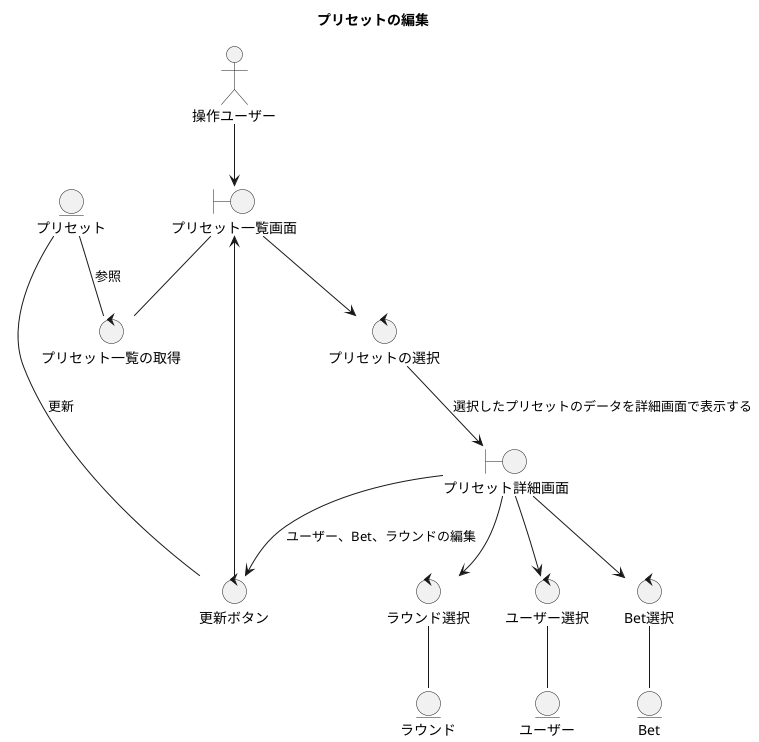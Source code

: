 @startuml
title プリセットの編集

actor 操作ユーザー
boundary プリセット一覧画面
boundary プリセット詳細画面
control プリセットの選択
control プリセット一覧の取得
control ユーザー選択
control Bet選択
control ラウンド選択
control 更新ボタン
entity プリセット
entity ユーザー
entity Bet
entity ラウンド

操作ユーザー --> プリセット一覧画面
プリセット一覧画面 --> プリセットの選択
プリセットの選択 --> プリセット詳細画面: 選択したプリセットのデータを詳細画面で表示する
プリセット詳細画面 --> ユーザー選択
プリセット詳細画面 --> Bet選択
プリセット詳細画面 --> ラウンド選択
プリセット詳細画面 --> 更新ボタン: ユーザー、Bet、ラウンドの編集
更新ボタン --> プリセット一覧画面

プリセット一覧画面 -- プリセット一覧の取得
プリセット -- プリセット一覧の取得: 参照
プリセット -- 更新ボタン: 更新

ユーザー選択 -- ユーザー
Bet選択 -- Bet
ラウンド選択 -- ラウンド

@enduml
